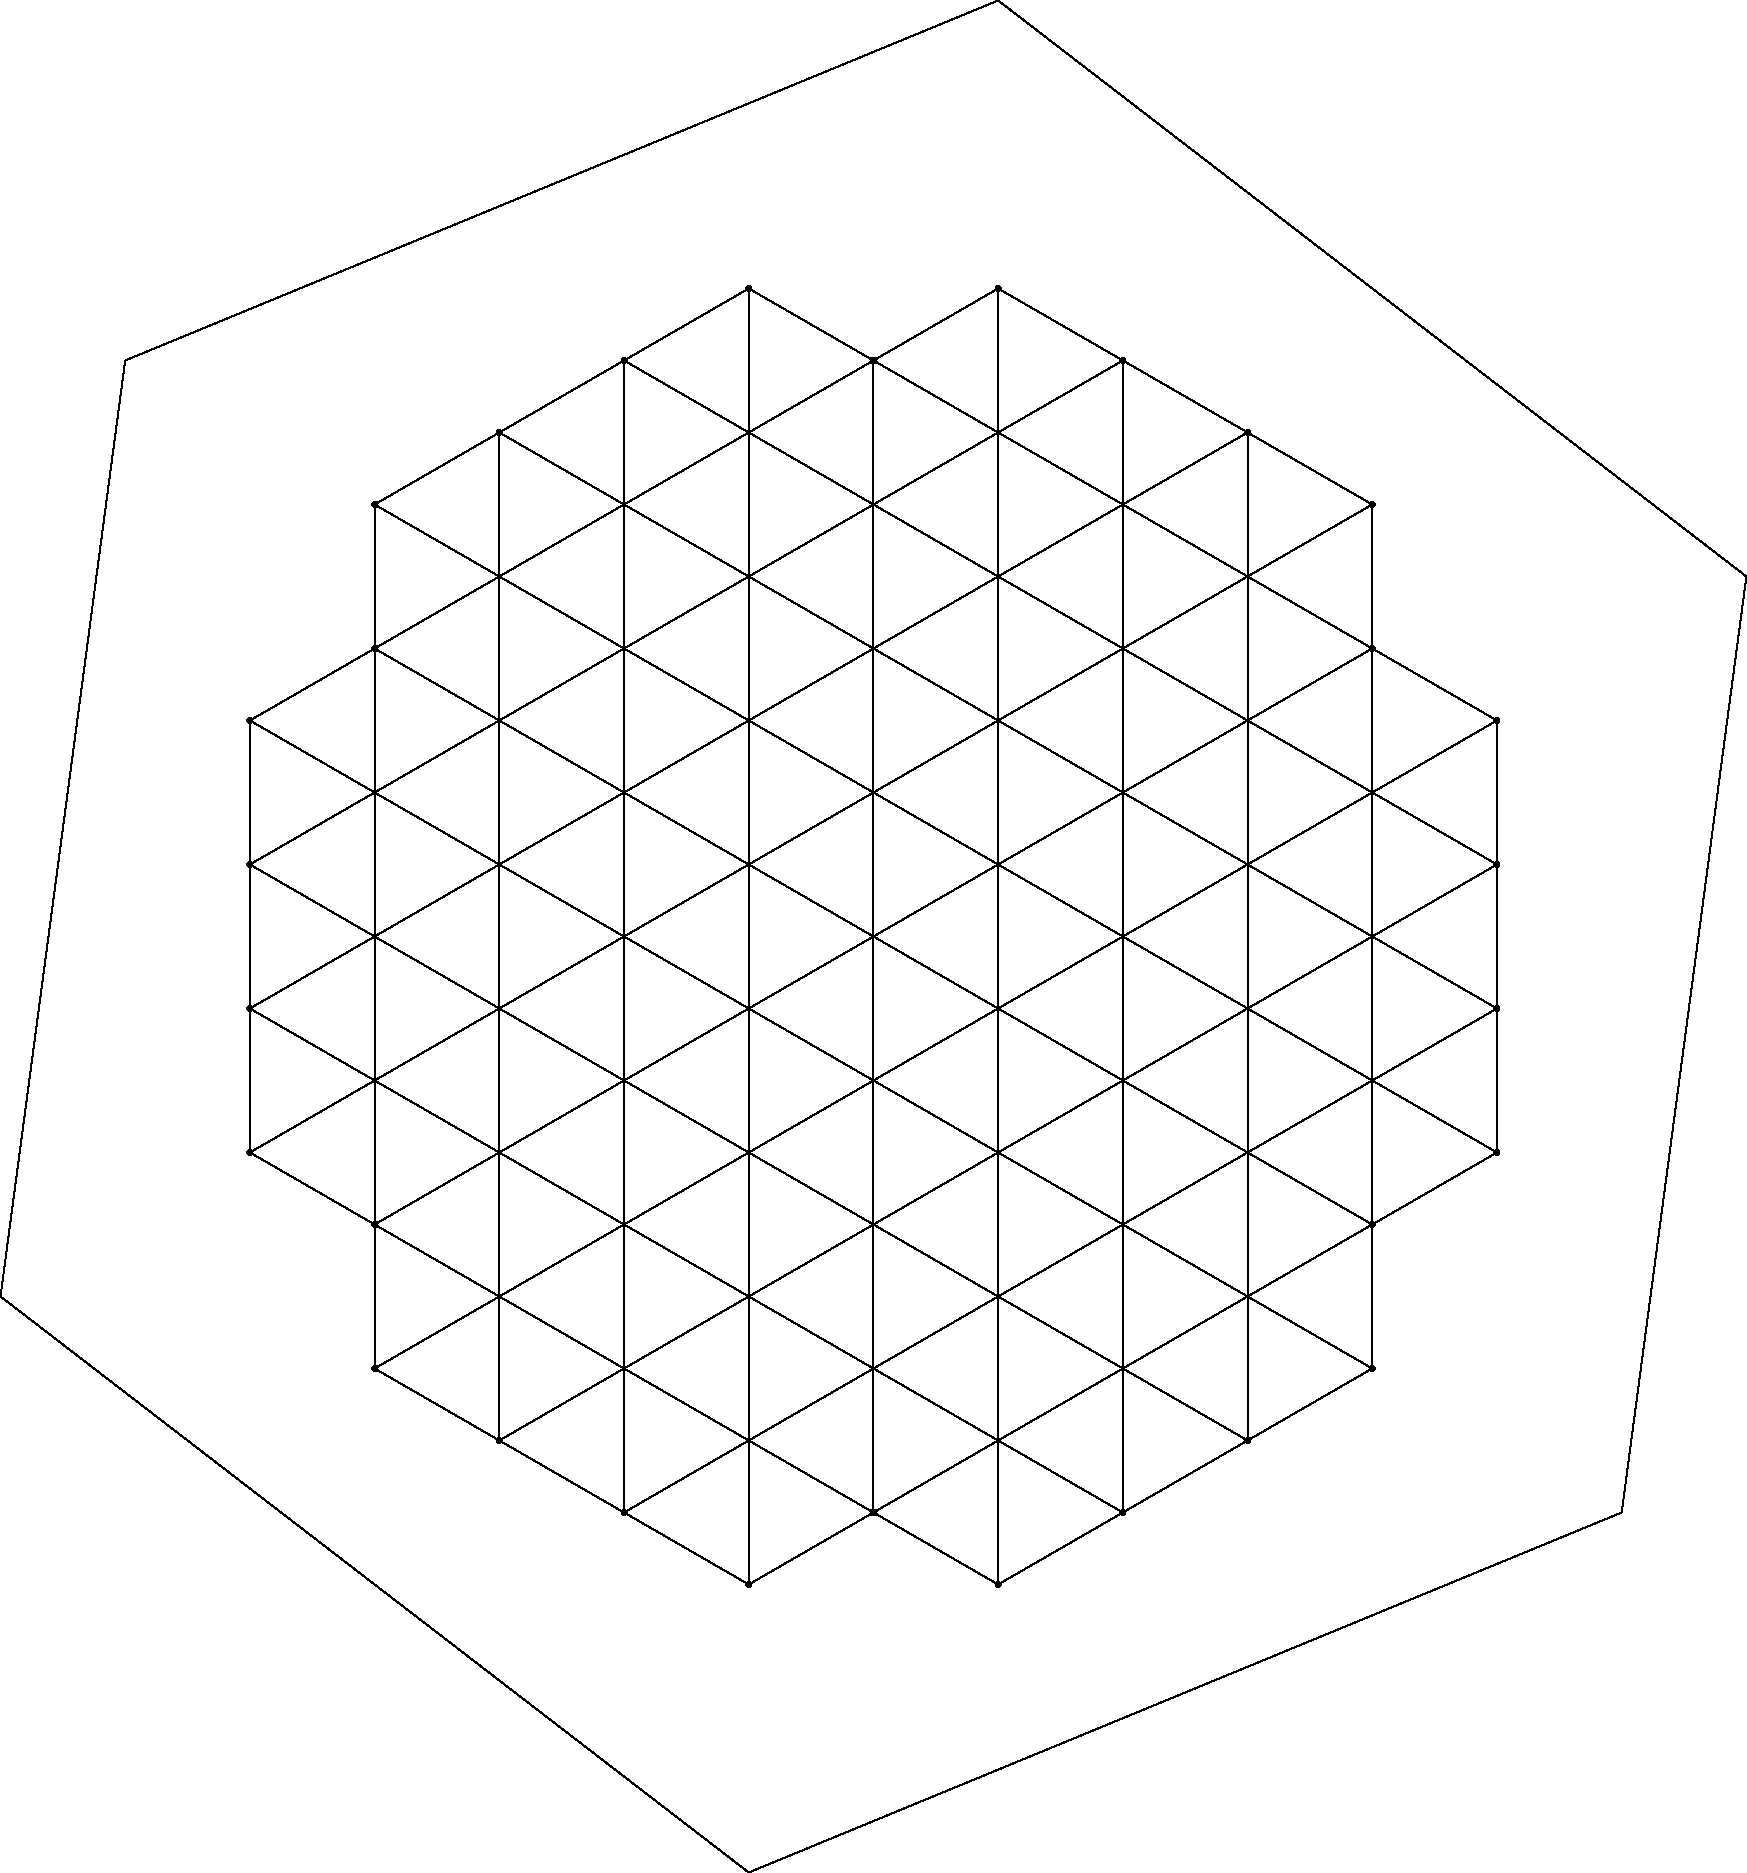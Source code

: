 unitsize(1inch);
real paperwidth=24inches;
real paperheight=24inches;
size(paperwidth,paperheight,IgnoreAspect);

// You might need to adjust this for your laser cutter
pen cutpen = black+linewidth(.001inches);

// This code is based on an up, downright coordinate system centered at a1.
// (a1 is actually just off the lower-left corner of the board; not a legal position)
pair dr = rotate(60)*down;
pair a1 = (0,0); // also one corner of the bounding hexagon

// We first define the board edge points, going clockwise around the board.

// Funny inner corner 
pair b2 = 1*dr + 1*up;

// Bottom-left edge
pair b1 = 1*dr + 0*up; 
pair c1 = 2*dr + 0*up;
pair d1 = 3*dr + 0*up;
pair e1 = 4*dr + 0*up;

// Funny inner corner
pair f2 = 5*dr + 1*up; 
 
// Bottom-right edge
pair g2 = 6*dr + 1*up;
pair h3 = 7*dr + 2*up;
pair i4 = 8*dr + 3*up;
pair j5 = 9*dr + 4*up;

// Funny inner corner
pair j6 = 9*dr + 5*up;

// Right edge of the board
pair k7 = 10*dr + 6*up;
pair k8 = 10*dr + 7*up;
pair k9 = 10*dr + 8*up;
pair k10 = 10*dr + 9*up;

// Funny inner corner
pair j10 = 9*dr + 9*up;
 
// Top-right edge
pair j11 = 9*dr + 10*up;
pair i11 = 8*dr + 10*up;
pair h11 = 7*dr + 10*up;
pair g11 = 6*dr + 10*up;

// Funny inner corner
pair f10 = 5*dr + 9*up;

// Top-left edge
pair e10 = 4*dr + 9*up;
pair d9 = 3*dr + 8*up;
pair c8 = 2*dr + 7*up;
pair b7 = 1*dr + 6*up;

// Funny inner corner
pair b6 = 1*dr + 5*up;

// Left edge
pair a5 = 0*dr + 4*up;
pair a4 = 0*dr + 3*up;
pair a3 = 0*dr + 2*up;
pair a2 = 0*dr + 1*up;

// Print the outer edge as dots as a sanity check
if(true){
	dot(b2);
	dot(b1);
	dot(c1);
	dot(d1);
	dot(e1);
	dot(f2);
	dot(g2);
	dot(h3);
	dot(i4);
	dot(j5);
	dot(j6);
	dot(k7);
	dot(k8);
	dot(k9);
	dot(k10);
	dot(j10);
	dot(j11);
	dot(i11);
	dot(h11);
	dot(g11);
	dot(f10);
	dot(e10);
	dot(d9);
	dot(c8);
	dot(b7);
	dot(b6);
	dot(a5);
	dot(a4);
	dot(a3);
	dot(a2);
}

// Define the vertical lines
path[] uplines = a2--a5
			^^b1--b7
			^^c1--c8
			^^d1--d9
			^^e1--e10
			^^f2--f10
			^^g2--g11
			^^h3--h11
			^^i4--i11
			^^j5--j11
			^^k7--k10;

// Define the other lines by rotation about the board center.
pair boardcenter = f2 + 4*up;
path[] uprightlines = rotate(-60, boardcenter)*uplines;
path[] upleftlines = rotate(60, boardcenter)*uplines;

// Define a hexagonal boundary for the board
pair hoc = a2-2*(dr+up); // Hexagon outer corner
path[] hexagon = hoc
				--rotate(60,boardcenter)*hoc
				--rotate(2*60,boardcenter)*hoc
				--rotate(3*60,boardcenter)*hoc
				--rotate(4*60,boardcenter)*hoc
				--rotate(5*60,boardcenter)*hoc
			--cycle;	

draw(hexagon);
draw(uplines);
draw(uprightlines);
draw(upleftlines);

